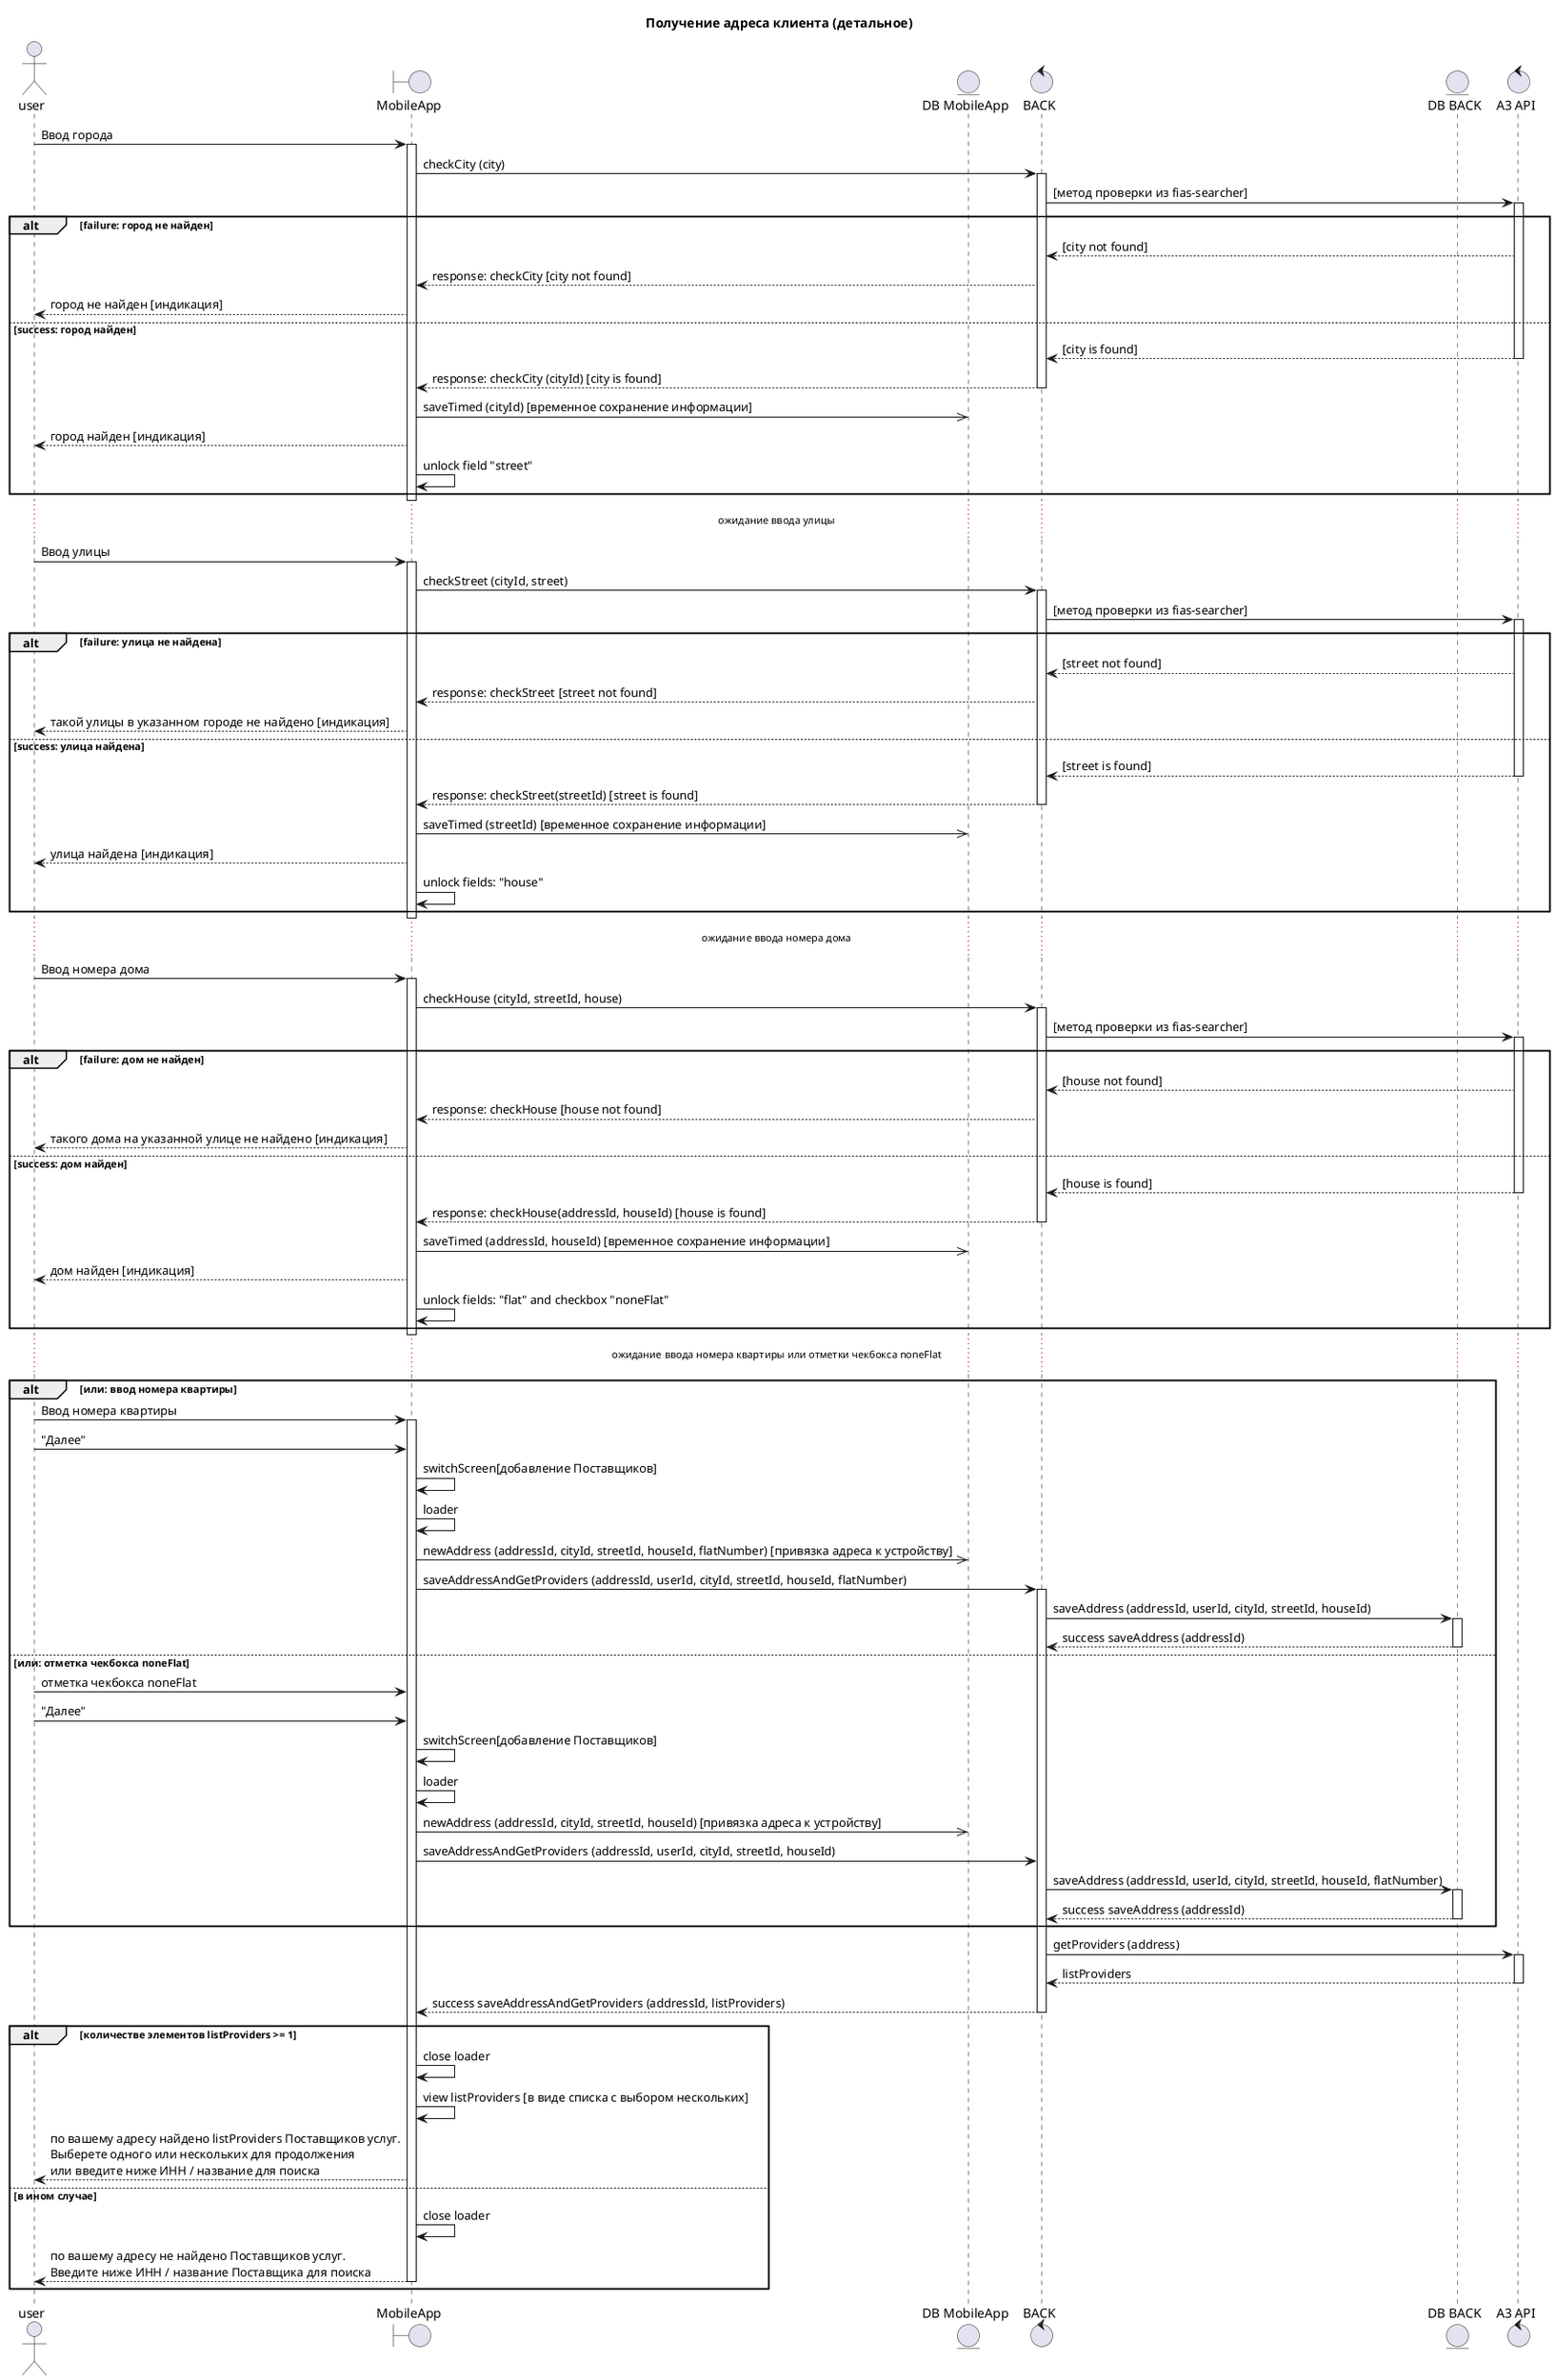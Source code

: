 @startuml
title "Получение адреса клиента (детальное)"
actor user
boundary "MobileApp" as mobapp
entity "DB MobileApp" as dbmob
control "BACK" as back
entity "DB BACK" as db
control "A3 API" as a3


user -> mobapp : Ввод города
activate mobapp
    mobapp -> back : checkCity (city)
    activate back
        back -> a3 : [метод проверки из fias-searcher]
        activate a3

alt failure: город не найден

            a3 --> back : [city not found]
        back --> mobapp :  response: checkCity [city not found]
    mobapp --> user : город не найден [индикация]

else success: город найден

            a3 --> back : [city is found]
        deactivate a3
        back --> mobapp :  response: checkCity (cityId) [city is found]
    deactivate back

        mobapp ->> dbmob : saveTimed (cityId) [временное сохранение информации]

    mobapp --> user : город найден [индикация]
    mobapp -> mobapp : unlock field "street"
end
deactivate mobapp


...ожидание ввода улицы...

user -> mobapp : Ввод улицы
activate mobapp
    mobapp -> back : checkStreet (cityId, street)
    activate back
        back -> a3 : [метод проверки из fias-searcher]
        activate a3
alt failure: улица не найдена
            a3 --> back : [street not found]
        back --> mobapp :  response: checkStreet [street not found]
    mobapp --> user : такой улицы в указанном городе не найдено [индикация]
else success: улица найдена
            a3 --> back : [street is found]
        deactivate a3
        back --> mobapp :  response: checkStreet(streetId) [street is found]
    deactivate back

    mobapp ->> dbmob : saveTimed (streetId) [временное сохранение информации]
    mobapp --> user : улица найдена [индикация]
    mobapp -> mobapp : unlock fields: "house"
end
deactivate mobapp


...ожидание ввода номера дома...

    user -> mobapp : Ввод номера дома
    activate mobapp
        mobapp -> back : checkHouse (cityId, streetId, house)
        activate back
            back -> a3 : [метод проверки из fias-searcher]
            activate a3
    alt failure: дом не найден
                a3 --> back : [house not found]
            back --> mobapp :  response: checkHouse [house not found]
        mobapp --> user : такого дома на указанной улице не найдено [индикация]
    else success: дом найден
                a3 --> back : [house is found]
            deactivate a3
            back --> mobapp :  response: checkHouse(addressId, houseId) [house is found]
        deactivate back

            mobapp ->> dbmob : saveTimed (addressId, houseId) [временное сохранение информации]

        mobapp --> user : дом найден [индикация]
        mobapp -> mobapp : unlock fields: "flat" and checkbox "noneFlat"
    end
    deactivate mobapp


...ожидание ввода номера квартиры или отметки чекбокса noneFlat...

    alt или: ввод номера квартиры
    user -> mobapp : Ввод номера квартиры
    activate mobapp
    user -> mobapp : "Далее"
    mobapp -> mobapp : switchScreen[добавление Поставщиков]
    mobapp -> mobapp : loader


            mobapp ->> dbmob : newAddress (addressId, cityId, streetId, houseId, flatNumber) [привязка адреса к устройству]

        mobapp -> back : saveAddressAndGetProviders (addressId, userId, cityId, streetId, houseId, flatNumber)
        activate back
                back -> db : saveAddress (addressId, userId, cityId, streetId, houseId)
                activate db
                    db --> back : success saveAddress (addressId)
                deactivate db
    else или: отметка чекбокса noneFlat
    user -> mobapp : отметка чекбокса noneFlat
    user -> mobapp : "Далее"
    mobapp -> mobapp : switchScreen[добавление Поставщиков]
    mobapp -> mobapp : loader

        mobapp ->> dbmob : newAddress (addressId, cityId, streetId, houseId) [привязка адреса к устройству]

    mobapp -> back : saveAddressAndGetProviders (addressId, userId, cityId, streetId, houseId)
            back -> db : saveAddress (addressId, userId, cityId, streetId, houseId, flatNumber)

            activate db
                db --> back : success saveAddress (addressId)
            deactivate db
end
            back -> a3 : getProviders (address)
            activate a3
                a3 --> back: listProviders
            deactivate a3
            back --> mobapp :  success saveAddressAndGetProviders (addressId, listProviders)
            deactivate back
    alt количестве элементов listProviders >= 1
    mobapp -> mobapp : close loader
    mobapp -> mobapp : view listProviders [в виде списка с выбором нескольких]
    mobapp --> user : по вашему адресу найдено listProviders Поставщиков услуг.\nВыберете одного или нескольких для продолжения\nили введите ниже ИНН / название для поиска
    else в ином случае
    mobapp -> mobapp : close loader
    mobapp --> user : по вашему адресу не найдено Поставщиков услуг.\nВведите ниже ИНН / название Поставщика для поиска
    deactivate mobapp
    end

@enduml
